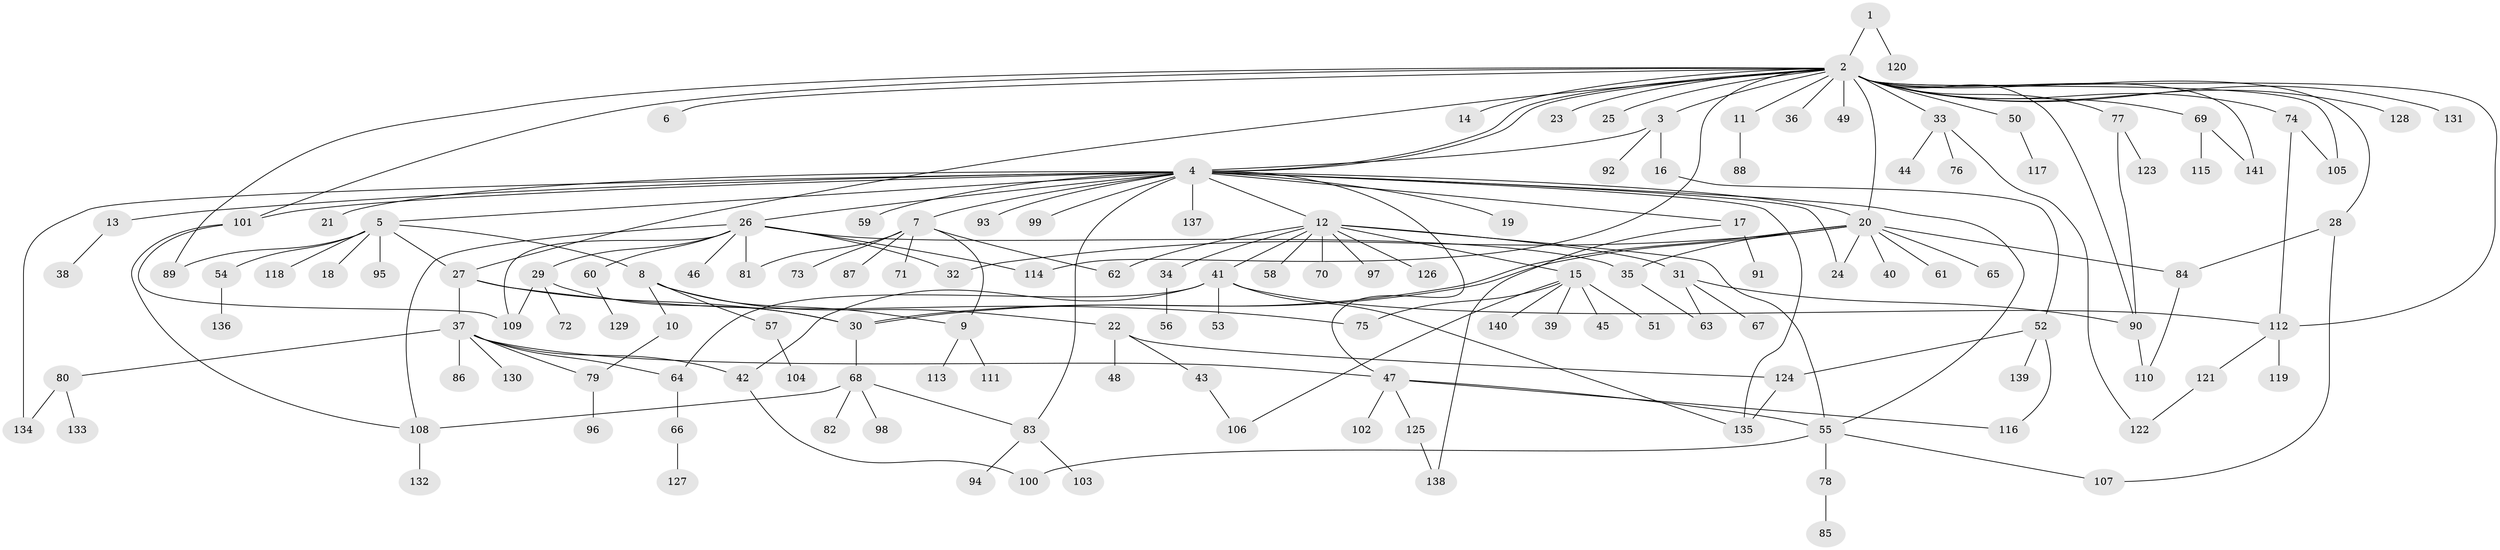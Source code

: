 // Generated by graph-tools (version 1.1) at 2025/47/03/09/25 04:47:00]
// undirected, 141 vertices, 187 edges
graph export_dot {
graph [start="1"]
  node [color=gray90,style=filled];
  1;
  2;
  3;
  4;
  5;
  6;
  7;
  8;
  9;
  10;
  11;
  12;
  13;
  14;
  15;
  16;
  17;
  18;
  19;
  20;
  21;
  22;
  23;
  24;
  25;
  26;
  27;
  28;
  29;
  30;
  31;
  32;
  33;
  34;
  35;
  36;
  37;
  38;
  39;
  40;
  41;
  42;
  43;
  44;
  45;
  46;
  47;
  48;
  49;
  50;
  51;
  52;
  53;
  54;
  55;
  56;
  57;
  58;
  59;
  60;
  61;
  62;
  63;
  64;
  65;
  66;
  67;
  68;
  69;
  70;
  71;
  72;
  73;
  74;
  75;
  76;
  77;
  78;
  79;
  80;
  81;
  82;
  83;
  84;
  85;
  86;
  87;
  88;
  89;
  90;
  91;
  92;
  93;
  94;
  95;
  96;
  97;
  98;
  99;
  100;
  101;
  102;
  103;
  104;
  105;
  106;
  107;
  108;
  109;
  110;
  111;
  112;
  113;
  114;
  115;
  116;
  117;
  118;
  119;
  120;
  121;
  122;
  123;
  124;
  125;
  126;
  127;
  128;
  129;
  130;
  131;
  132;
  133;
  134;
  135;
  136;
  137;
  138;
  139;
  140;
  141;
  1 -- 2;
  1 -- 120;
  2 -- 3;
  2 -- 4;
  2 -- 4;
  2 -- 6;
  2 -- 11;
  2 -- 14;
  2 -- 20;
  2 -- 23;
  2 -- 25;
  2 -- 27;
  2 -- 28;
  2 -- 33;
  2 -- 36;
  2 -- 49;
  2 -- 50;
  2 -- 69;
  2 -- 74;
  2 -- 77;
  2 -- 89;
  2 -- 90;
  2 -- 101;
  2 -- 105;
  2 -- 112;
  2 -- 114;
  2 -- 128;
  2 -- 131;
  2 -- 141;
  3 -- 4;
  3 -- 16;
  3 -- 92;
  4 -- 5;
  4 -- 7;
  4 -- 12;
  4 -- 13;
  4 -- 17;
  4 -- 19;
  4 -- 20;
  4 -- 21;
  4 -- 24;
  4 -- 26;
  4 -- 47;
  4 -- 55;
  4 -- 59;
  4 -- 83;
  4 -- 93;
  4 -- 99;
  4 -- 101;
  4 -- 134;
  4 -- 135;
  4 -- 137;
  5 -- 8;
  5 -- 18;
  5 -- 27;
  5 -- 54;
  5 -- 89;
  5 -- 95;
  5 -- 118;
  7 -- 9;
  7 -- 62;
  7 -- 71;
  7 -- 73;
  7 -- 81;
  7 -- 87;
  8 -- 9;
  8 -- 10;
  8 -- 22;
  8 -- 57;
  9 -- 111;
  9 -- 113;
  10 -- 79;
  11 -- 88;
  12 -- 15;
  12 -- 31;
  12 -- 34;
  12 -- 41;
  12 -- 55;
  12 -- 58;
  12 -- 62;
  12 -- 70;
  12 -- 97;
  12 -- 126;
  13 -- 38;
  15 -- 39;
  15 -- 45;
  15 -- 51;
  15 -- 75;
  15 -- 106;
  15 -- 140;
  16 -- 52;
  17 -- 91;
  17 -- 138;
  20 -- 24;
  20 -- 30;
  20 -- 30;
  20 -- 32;
  20 -- 35;
  20 -- 40;
  20 -- 61;
  20 -- 65;
  20 -- 84;
  22 -- 43;
  22 -- 48;
  22 -- 124;
  26 -- 29;
  26 -- 32;
  26 -- 35;
  26 -- 46;
  26 -- 60;
  26 -- 81;
  26 -- 108;
  26 -- 109;
  26 -- 114;
  27 -- 30;
  27 -- 37;
  27 -- 75;
  28 -- 84;
  28 -- 107;
  29 -- 30;
  29 -- 72;
  29 -- 109;
  30 -- 68;
  31 -- 63;
  31 -- 67;
  31 -- 90;
  33 -- 44;
  33 -- 76;
  33 -- 122;
  34 -- 56;
  35 -- 63;
  37 -- 42;
  37 -- 47;
  37 -- 64;
  37 -- 79;
  37 -- 80;
  37 -- 86;
  37 -- 130;
  41 -- 42;
  41 -- 53;
  41 -- 64;
  41 -- 112;
  41 -- 135;
  42 -- 100;
  43 -- 106;
  47 -- 55;
  47 -- 102;
  47 -- 116;
  47 -- 125;
  50 -- 117;
  52 -- 116;
  52 -- 124;
  52 -- 139;
  54 -- 136;
  55 -- 78;
  55 -- 100;
  55 -- 107;
  57 -- 104;
  60 -- 129;
  64 -- 66;
  66 -- 127;
  68 -- 82;
  68 -- 83;
  68 -- 98;
  68 -- 108;
  69 -- 115;
  69 -- 141;
  74 -- 105;
  74 -- 112;
  77 -- 90;
  77 -- 123;
  78 -- 85;
  79 -- 96;
  80 -- 133;
  80 -- 134;
  83 -- 94;
  83 -- 103;
  84 -- 110;
  90 -- 110;
  101 -- 108;
  101 -- 109;
  108 -- 132;
  112 -- 119;
  112 -- 121;
  121 -- 122;
  124 -- 135;
  125 -- 138;
}
